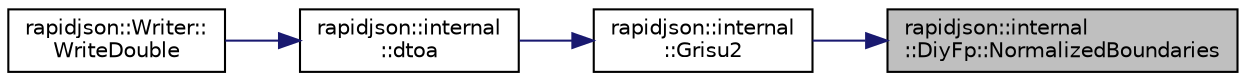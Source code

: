 digraph "rapidjson::internal::DiyFp::NormalizedBoundaries"
{
 // INTERACTIVE_SVG=YES
 // LATEX_PDF_SIZE
  edge [fontname="Helvetica",fontsize="10",labelfontname="Helvetica",labelfontsize="10"];
  node [fontname="Helvetica",fontsize="10",shape=record];
  rankdir="RL";
  Node22 [label="rapidjson::internal\l::DiyFp::NormalizedBoundaries",height=0.2,width=0.4,color="black", fillcolor="grey75", style="filled", fontcolor="black",tooltip=" "];
  Node22 -> Node23 [dir="back",color="midnightblue",fontsize="10",style="solid",fontname="Helvetica"];
  Node23 [label="rapidjson::internal\l::Grisu2",height=0.2,width=0.4,color="black", fillcolor="white", style="filled",URL="$namespacerapidjson_1_1internal.html#a74828fd6e9a874421231ef346b1126f3",tooltip=" "];
  Node23 -> Node24 [dir="back",color="midnightblue",fontsize="10",style="solid",fontname="Helvetica"];
  Node24 [label="rapidjson::internal\l::dtoa",height=0.2,width=0.4,color="black", fillcolor="white", style="filled",URL="$namespacerapidjson_1_1internal.html#a51f3497ab9a7f691e06329409d6b5191",tooltip=" "];
  Node24 -> Node25 [dir="back",color="midnightblue",fontsize="10",style="solid",fontname="Helvetica"];
  Node25 [label="rapidjson::Writer::\lWriteDouble",height=0.2,width=0.4,color="black", fillcolor="white", style="filled",URL="$classrapidjson_1_1_writer.html#ad8cdd06dfdf1731a2148e859b828979c",tooltip=" "];
}
